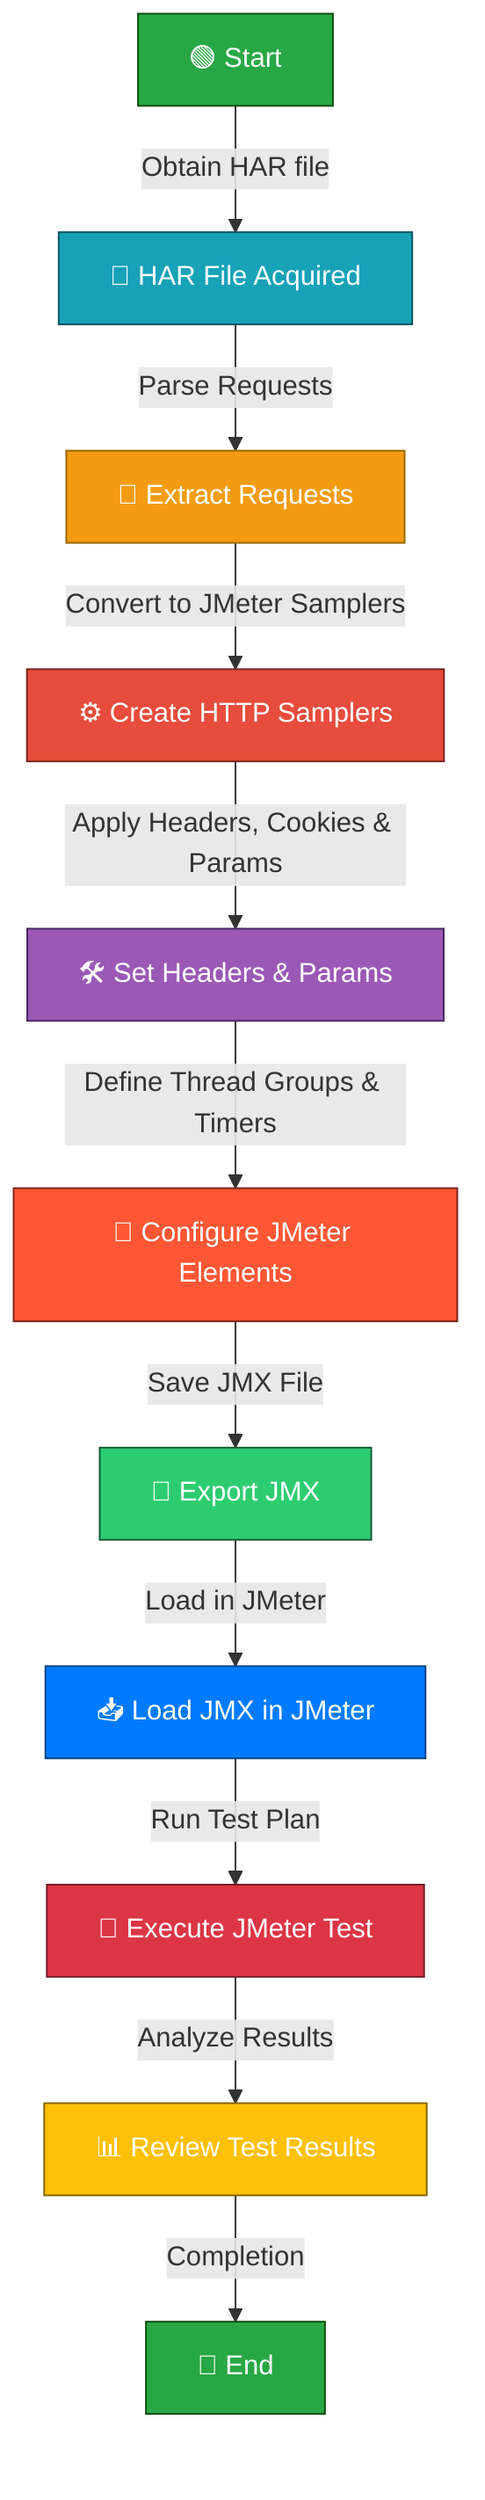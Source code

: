 graph TD;
    A["🟢 Start"] -->|Obtain HAR file| B["📂 HAR File Acquired"]
    B -->|Parse Requests| C["📜 Extract Requests"]
    C -->|Convert to JMeter Samplers| D["⚙️ Create HTTP Samplers"]
    D -->|Apply Headers, Cookies & Params| E["🛠️ Set Headers & Params"]
    E -->|Define Thread Groups & Timers| F["🔄 Configure JMeter Elements"]
    F -->|Save JMX File| G["💾 Export JMX"]
    G -->|Load in JMeter| H["📥 Load JMX in JMeter"]
    H -->|Run Test Plan| I["🚀 Execute JMeter Test"]
    I -->|Analyze Results| J["📊 Review Test Results"]
    J -->|Completion| K["🏁 End"]

    %% Styling nodes
    style A fill:#28a745,stroke:#0e4d10,color:#fff;
    style B fill:#17a2b8,stroke:#0c5460,color:#fff;
    style C fill:#f39c12,stroke:#9a6700,color:#fff;
    style D fill:#e74c3c,stroke:#7b241c,color:#fff;
    style E fill:#9b59b6,stroke:#452760,color:#fff;
    style F fill:#ff5733,stroke:#7b241c,color:#fff;
    style G fill:#2ecc71,stroke:#145a32,color:#fff;
    style H fill:#007bff,stroke:#004085,color:#fff;
    style I fill:#dc3545,stroke:#721c24,color:#fff;
    style J fill:#ffc107,stroke:#856404,color:#fff;
    style K fill:#28a745,stroke:#0e4d10,color:#fff;